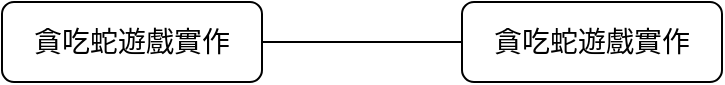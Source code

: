 <mxfile version="19.0.0" type="device"><diagram id="C5RBs43oDa-KdzZeNtuy" name="Page-1"><mxGraphModel dx="1278" dy="571" grid="1" gridSize="10" guides="1" tooltips="1" connect="1" arrows="1" fold="1" page="1" pageScale="1" pageWidth="827" pageHeight="1169" math="0" shadow="0"><root><mxCell id="WIyWlLk6GJQsqaUBKTNV-0"/><mxCell id="WIyWlLk6GJQsqaUBKTNV-1" parent="WIyWlLk6GJQsqaUBKTNV-0"/><mxCell id="WIyWlLk6GJQsqaUBKTNV-3" value="&lt;font style=&quot;font-size: 14px;&quot;&gt;貪吃蛇遊戲實作&lt;/font&gt;" style="rounded=1;whiteSpace=wrap;html=1;fontSize=12;glass=0;strokeWidth=1;shadow=0;" parent="WIyWlLk6GJQsqaUBKTNV-1" vertex="1"><mxGeometry x="90" y="280" width="130" height="40" as="geometry"/></mxCell><mxCell id="mPseIA1AqwglZGGm7Y4B-1" value="&lt;font style=&quot;font-size: 14px;&quot;&gt;貪吃蛇遊戲實作&lt;/font&gt;" style="rounded=1;whiteSpace=wrap;html=1;fontSize=12;glass=0;strokeWidth=1;shadow=0;" vertex="1" parent="WIyWlLk6GJQsqaUBKTNV-1"><mxGeometry x="320" y="280" width="130" height="40" as="geometry"/></mxCell><mxCell id="mPseIA1AqwglZGGm7Y4B-4" value="" style="endArrow=none;html=1;rounded=0;fontSize=14;entryX=0;entryY=0.5;entryDx=0;entryDy=0;exitX=1;exitY=0.5;exitDx=0;exitDy=0;" edge="1" parent="WIyWlLk6GJQsqaUBKTNV-1" source="WIyWlLk6GJQsqaUBKTNV-3" target="mPseIA1AqwglZGGm7Y4B-1"><mxGeometry width="50" height="50" relative="1" as="geometry"><mxPoint x="230" y="300" as="sourcePoint"/><mxPoint x="290" y="270" as="targetPoint"/></mxGeometry></mxCell></root></mxGraphModel></diagram></mxfile>